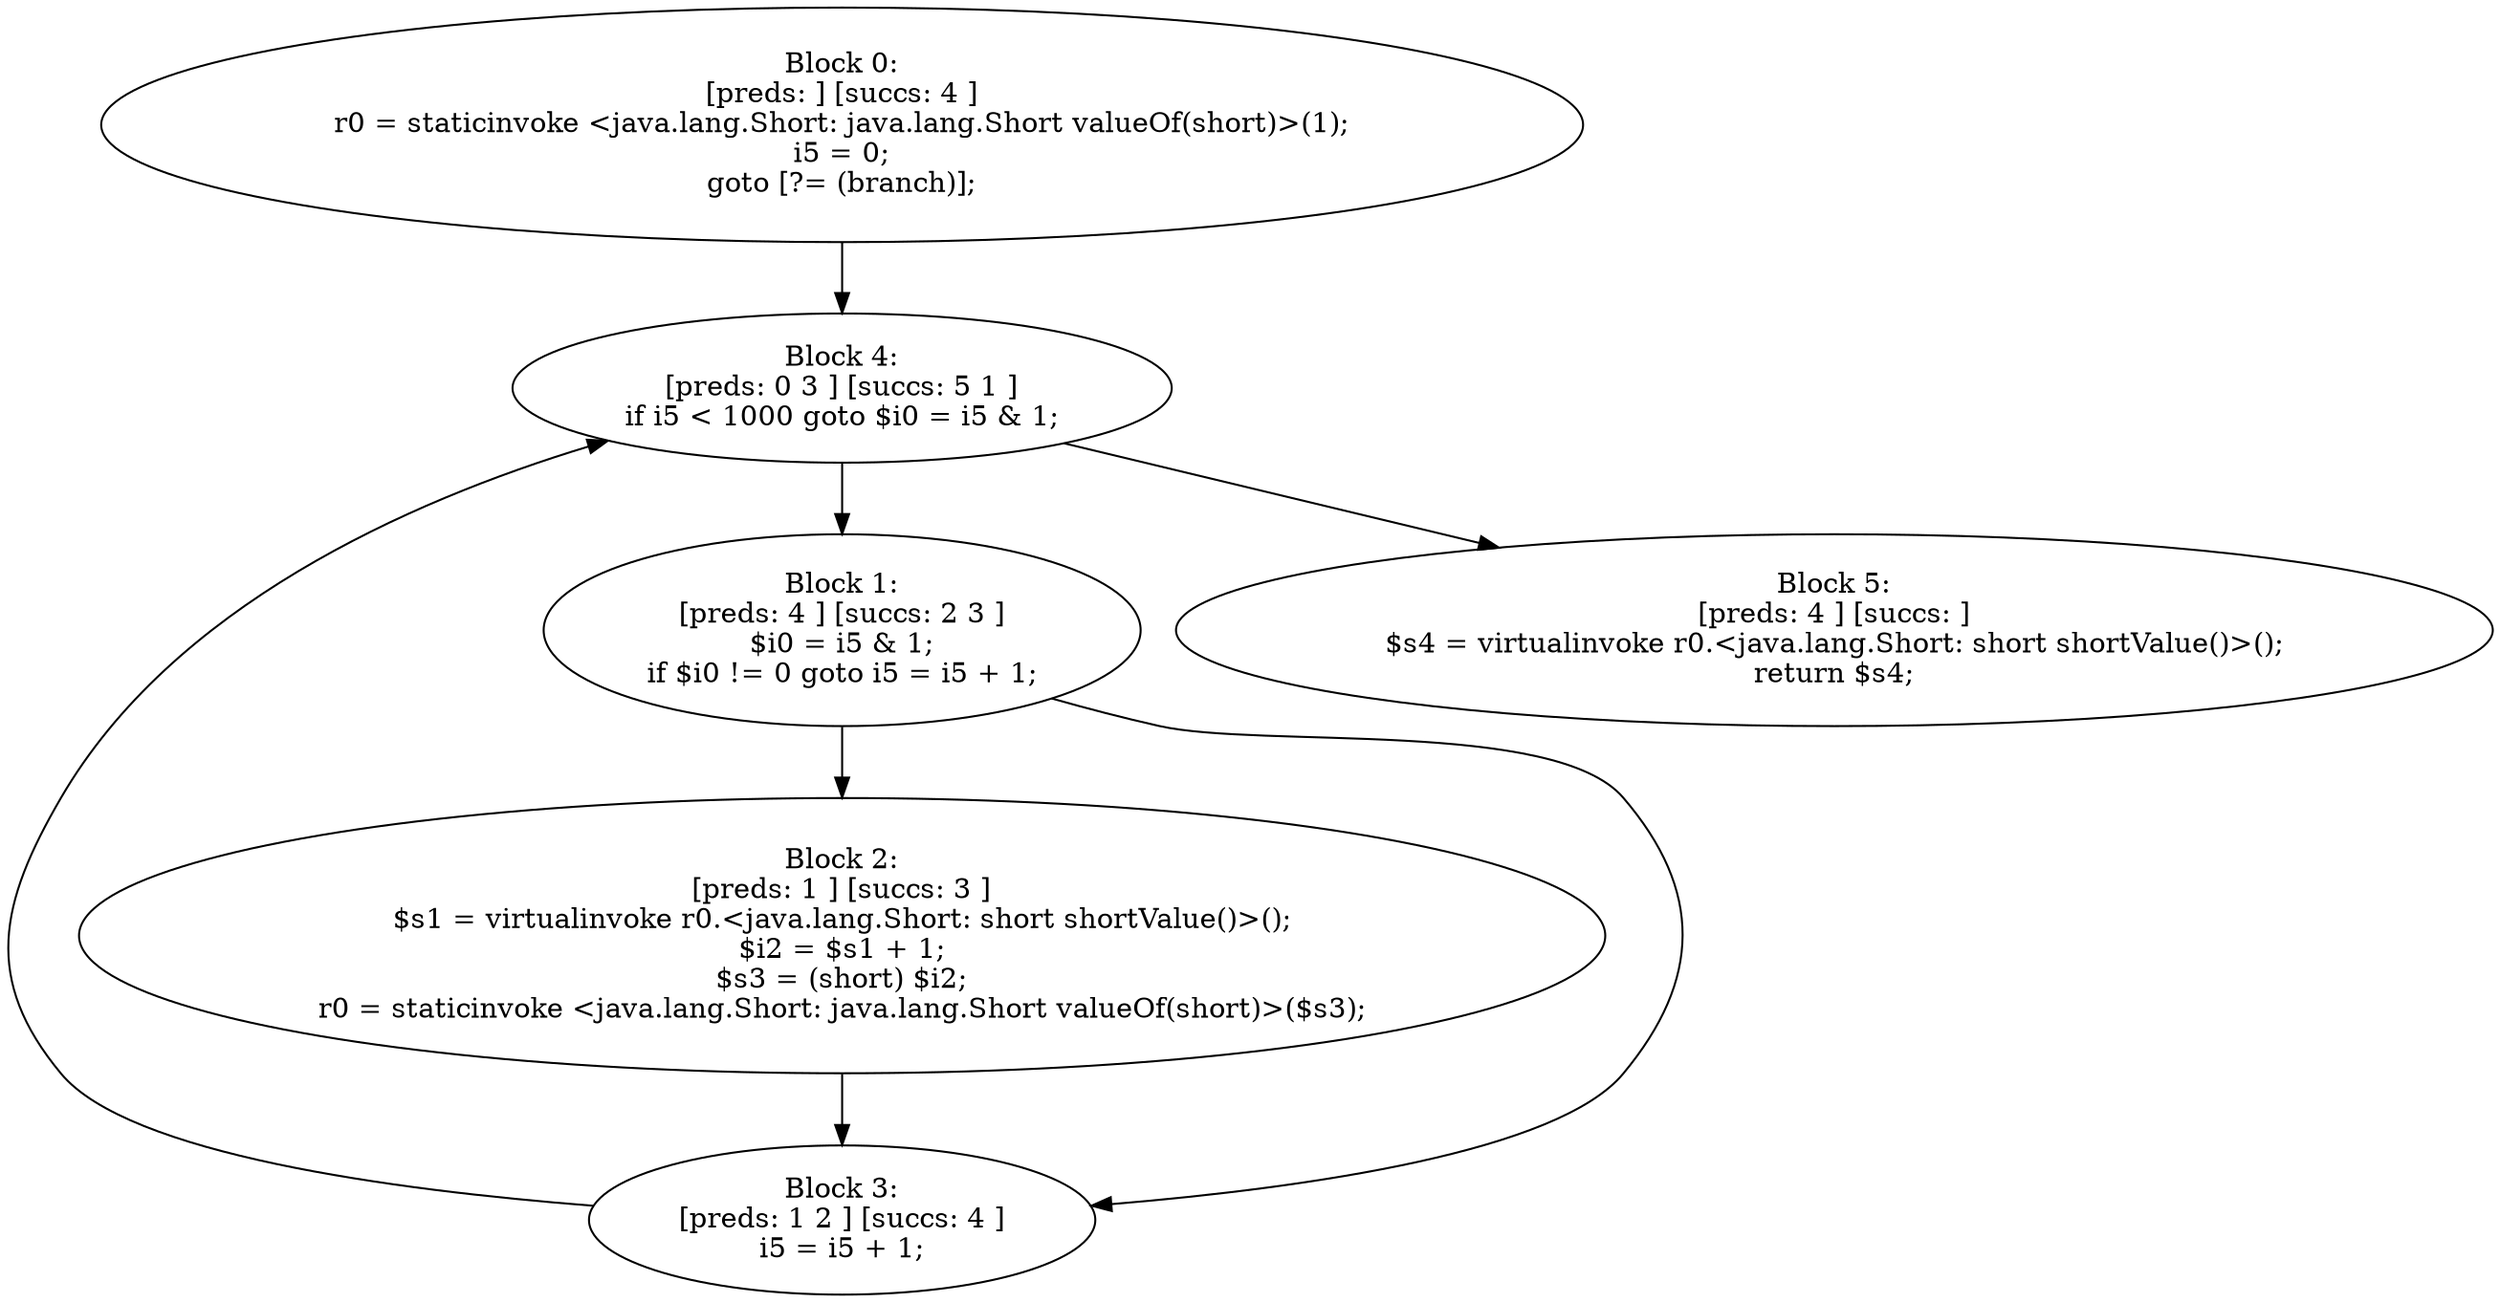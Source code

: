 digraph "unitGraph" {
    "Block 0:
[preds: ] [succs: 4 ]
r0 = staticinvoke <java.lang.Short: java.lang.Short valueOf(short)>(1);
i5 = 0;
goto [?= (branch)];
"
    "Block 1:
[preds: 4 ] [succs: 2 3 ]
$i0 = i5 & 1;
if $i0 != 0 goto i5 = i5 + 1;
"
    "Block 2:
[preds: 1 ] [succs: 3 ]
$s1 = virtualinvoke r0.<java.lang.Short: short shortValue()>();
$i2 = $s1 + 1;
$s3 = (short) $i2;
r0 = staticinvoke <java.lang.Short: java.lang.Short valueOf(short)>($s3);
"
    "Block 3:
[preds: 1 2 ] [succs: 4 ]
i5 = i5 + 1;
"
    "Block 4:
[preds: 0 3 ] [succs: 5 1 ]
if i5 < 1000 goto $i0 = i5 & 1;
"
    "Block 5:
[preds: 4 ] [succs: ]
$s4 = virtualinvoke r0.<java.lang.Short: short shortValue()>();
return $s4;
"
    "Block 0:
[preds: ] [succs: 4 ]
r0 = staticinvoke <java.lang.Short: java.lang.Short valueOf(short)>(1);
i5 = 0;
goto [?= (branch)];
"->"Block 4:
[preds: 0 3 ] [succs: 5 1 ]
if i5 < 1000 goto $i0 = i5 & 1;
";
    "Block 1:
[preds: 4 ] [succs: 2 3 ]
$i0 = i5 & 1;
if $i0 != 0 goto i5 = i5 + 1;
"->"Block 2:
[preds: 1 ] [succs: 3 ]
$s1 = virtualinvoke r0.<java.lang.Short: short shortValue()>();
$i2 = $s1 + 1;
$s3 = (short) $i2;
r0 = staticinvoke <java.lang.Short: java.lang.Short valueOf(short)>($s3);
";
    "Block 1:
[preds: 4 ] [succs: 2 3 ]
$i0 = i5 & 1;
if $i0 != 0 goto i5 = i5 + 1;
"->"Block 3:
[preds: 1 2 ] [succs: 4 ]
i5 = i5 + 1;
";
    "Block 2:
[preds: 1 ] [succs: 3 ]
$s1 = virtualinvoke r0.<java.lang.Short: short shortValue()>();
$i2 = $s1 + 1;
$s3 = (short) $i2;
r0 = staticinvoke <java.lang.Short: java.lang.Short valueOf(short)>($s3);
"->"Block 3:
[preds: 1 2 ] [succs: 4 ]
i5 = i5 + 1;
";
    "Block 3:
[preds: 1 2 ] [succs: 4 ]
i5 = i5 + 1;
"->"Block 4:
[preds: 0 3 ] [succs: 5 1 ]
if i5 < 1000 goto $i0 = i5 & 1;
";
    "Block 4:
[preds: 0 3 ] [succs: 5 1 ]
if i5 < 1000 goto $i0 = i5 & 1;
"->"Block 5:
[preds: 4 ] [succs: ]
$s4 = virtualinvoke r0.<java.lang.Short: short shortValue()>();
return $s4;
";
    "Block 4:
[preds: 0 3 ] [succs: 5 1 ]
if i5 < 1000 goto $i0 = i5 & 1;
"->"Block 1:
[preds: 4 ] [succs: 2 3 ]
$i0 = i5 & 1;
if $i0 != 0 goto i5 = i5 + 1;
";
}
